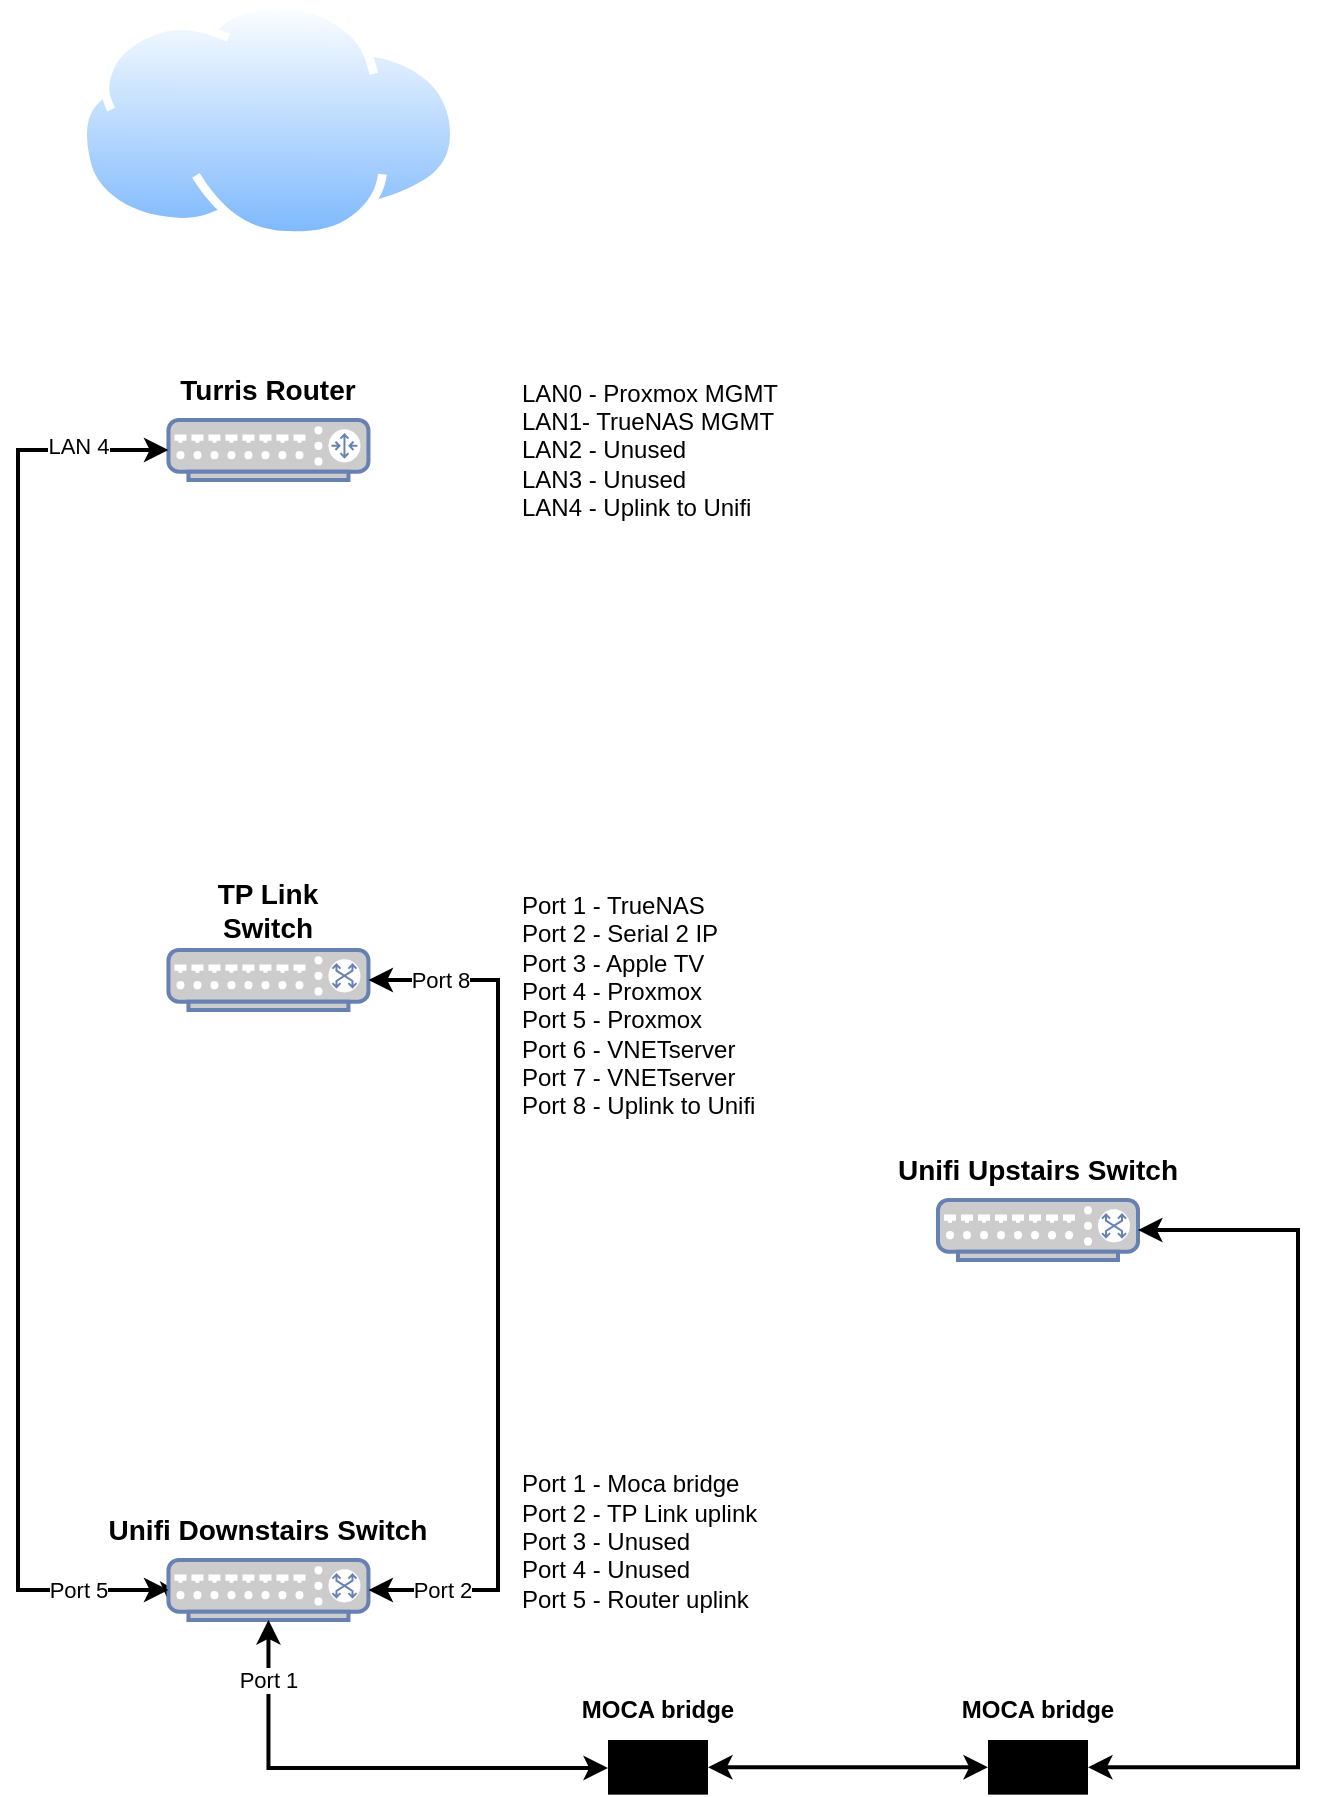 <mxfile version="28.1.1">
  <diagram name="Page-1" id="Apn31ridkfNWHUmYuSab">
    <mxGraphModel dx="1215" dy="1028" grid="1" gridSize="10" guides="1" tooltips="1" connect="1" arrows="1" fold="1" page="1" pageScale="1" pageWidth="850" pageHeight="1100" math="0" shadow="0">
      <root>
        <mxCell id="0" />
        <mxCell id="1" parent="0" />
        <mxCell id="e4cxs_YV8sIOofGE3uY1-174" value="" style="image;aspect=fixed;perimeter=ellipsePerimeter;html=1;align=center;shadow=0;dashed=0;spacingTop=3;image=img/lib/active_directory/internet_cloud.svg;" vertex="1" parent="1">
          <mxGeometry x="70" y="60" width="190.47" height="120" as="geometry" />
        </mxCell>
        <mxCell id="e4cxs_YV8sIOofGE3uY1-176" value="" style="fontColor=#0066CC;verticalAlign=top;verticalLabelPosition=bottom;labelPosition=center;align=center;html=1;outlineConnect=0;fillColor=#CCCCCC;strokeColor=#6881B3;gradientColor=none;gradientDirection=north;strokeWidth=2;shape=mxgraph.networks.switch;" vertex="1" parent="1">
          <mxGeometry x="115.23" y="535" width="100" height="30" as="geometry" />
        </mxCell>
        <mxCell id="e4cxs_YV8sIOofGE3uY1-177" value="" style="fontColor=#0066CC;verticalAlign=top;verticalLabelPosition=bottom;labelPosition=center;align=center;html=1;outlineConnect=0;fillColor=#CCCCCC;strokeColor=#6881B3;gradientColor=none;gradientDirection=north;strokeWidth=2;shape=mxgraph.networks.router;" vertex="1" parent="1">
          <mxGeometry x="115.23" y="270" width="100" height="30" as="geometry" />
        </mxCell>
        <mxCell id="e4cxs_YV8sIOofGE3uY1-217" style="edgeStyle=orthogonalEdgeStyle;rounded=0;orthogonalLoop=1;jettySize=auto;html=1;exitX=0;exitY=0.5;exitDx=0;exitDy=0;exitPerimeter=0;" edge="1" parent="1" source="e4cxs_YV8sIOofGE3uY1-178">
          <mxGeometry relative="1" as="geometry">
            <mxPoint x="115" y="860" as="targetPoint" />
          </mxGeometry>
        </mxCell>
        <mxCell id="e4cxs_YV8sIOofGE3uY1-178" value="" style="fontColor=#0066CC;verticalAlign=top;verticalLabelPosition=bottom;labelPosition=center;align=center;html=1;outlineConnect=0;fillColor=#CCCCCC;strokeColor=#6881B3;gradientColor=none;gradientDirection=north;strokeWidth=2;shape=mxgraph.networks.switch;" vertex="1" parent="1">
          <mxGeometry x="115.23" y="840" width="100" height="30" as="geometry" />
        </mxCell>
        <mxCell id="e4cxs_YV8sIOofGE3uY1-184" value="" style="fontColor=#0066CC;verticalAlign=top;verticalLabelPosition=bottom;labelPosition=center;align=center;html=1;outlineConnect=0;fillColor=#CCCCCC;strokeColor=#6881B3;gradientColor=none;gradientDirection=north;strokeWidth=2;shape=mxgraph.networks.switch;" vertex="1" parent="1">
          <mxGeometry x="500" y="660" width="100" height="30" as="geometry" />
        </mxCell>
        <mxCell id="e4cxs_YV8sIOofGE3uY1-188" value="" style="sketch=0;verticalLabelPosition=bottom;sketch=0;aspect=fixed;html=1;verticalAlign=top;strokeColor=none;fillColor=#000000;align=center;outlineConnect=0;pointerEvents=1;shape=mxgraph.citrix2.bridge;" vertex="1" parent="1">
          <mxGeometry x="335" y="930" width="50" height="27.32" as="geometry" />
        </mxCell>
        <mxCell id="e4cxs_YV8sIOofGE3uY1-198" value="LAN0 - Proxmox MGMT&lt;div&gt;LAN1- TrueNAS MGMT&lt;/div&gt;&lt;div&gt;LAN2 - Unused&lt;/div&gt;&lt;div&gt;LAN3 - Unused&lt;/div&gt;&lt;div&gt;LAN4 - Uplink to Unifi&lt;/div&gt;" style="text;strokeColor=none;align=left;fillColor=none;html=1;verticalAlign=middle;whiteSpace=wrap;rounded=0;" vertex="1" parent="1">
          <mxGeometry x="290" y="250" width="150" height="70" as="geometry" />
        </mxCell>
        <mxCell id="e4cxs_YV8sIOofGE3uY1-199" value="&lt;font style=&quot;font-size: 14px;&quot;&gt;&lt;b&gt;Turris Router&lt;/b&gt;&lt;/font&gt;" style="text;strokeColor=none;align=center;fillColor=none;html=1;verticalAlign=middle;whiteSpace=wrap;rounded=0;" vertex="1" parent="1">
          <mxGeometry x="115.23" y="240" width="100" height="30" as="geometry" />
        </mxCell>
        <mxCell id="e4cxs_YV8sIOofGE3uY1-200" value="&lt;font style=&quot;font-size: 14px;&quot;&gt;&lt;b&gt;TP Link Switch&lt;/b&gt;&lt;/font&gt;" style="text;strokeColor=none;align=center;fillColor=none;html=1;verticalAlign=middle;whiteSpace=wrap;rounded=0;" vertex="1" parent="1">
          <mxGeometry x="115.23" y="500" width="100" height="30" as="geometry" />
        </mxCell>
        <mxCell id="e4cxs_YV8sIOofGE3uY1-201" value="&lt;span style=&quot;font-size: 14px;&quot;&gt;&lt;b&gt;Unifi Downstairs Switch&lt;/b&gt;&lt;/span&gt;" style="text;strokeColor=none;align=center;fillColor=none;html=1;verticalAlign=middle;whiteSpace=wrap;rounded=0;" vertex="1" parent="1">
          <mxGeometry x="75.23" y="810" width="180" height="30" as="geometry" />
        </mxCell>
        <mxCell id="e4cxs_YV8sIOofGE3uY1-202" value="&lt;span style=&quot;font-size: 14px;&quot;&gt;&lt;b&gt;Unifi Upstairs&lt;/b&gt;&lt;/span&gt;&lt;b style=&quot;font-size: 14px; background-color: transparent; color: light-dark(rgb(0, 0, 0), rgb(255, 255, 255));&quot;&gt;&amp;nbsp;Switch&lt;/b&gt;" style="text;strokeColor=none;align=center;fillColor=none;html=1;verticalAlign=middle;whiteSpace=wrap;rounded=0;" vertex="1" parent="1">
          <mxGeometry x="460" y="630" width="180" height="30" as="geometry" />
        </mxCell>
        <mxCell id="e4cxs_YV8sIOofGE3uY1-203" value="&lt;b&gt;MOCA bridge&lt;/b&gt;" style="text;strokeColor=none;align=center;fillColor=none;html=1;verticalAlign=middle;whiteSpace=wrap;rounded=0;" vertex="1" parent="1">
          <mxGeometry x="320" y="900" width="80" height="30" as="geometry" />
        </mxCell>
        <mxCell id="e4cxs_YV8sIOofGE3uY1-211" value="" style="endArrow=classic;startArrow=classic;html=1;rounded=0;edgeStyle=elbowEdgeStyle;entryX=0;entryY=0.5;entryDx=0;entryDy=0;entryPerimeter=0;strokeWidth=2;exitX=0;exitY=0.5;exitDx=0;exitDy=0;exitPerimeter=0;" edge="1" parent="1" source="e4cxs_YV8sIOofGE3uY1-178" target="e4cxs_YV8sIOofGE3uY1-177">
          <mxGeometry width="50" height="50" relative="1" as="geometry">
            <mxPoint x="400" y="580" as="sourcePoint" />
            <mxPoint x="60" y="280" as="targetPoint" />
            <Array as="points">
              <mxPoint x="40" y="560" />
              <mxPoint x="20" y="570" />
            </Array>
          </mxGeometry>
        </mxCell>
        <mxCell id="e4cxs_YV8sIOofGE3uY1-214" value="LAN 4" style="edgeLabel;html=1;align=center;verticalAlign=middle;resizable=0;points=[];" vertex="1" connectable="0" parent="e4cxs_YV8sIOofGE3uY1-211">
          <mxGeometry x="0.873" y="2" relative="1" as="geometry">
            <mxPoint as="offset" />
          </mxGeometry>
        </mxCell>
        <mxCell id="e4cxs_YV8sIOofGE3uY1-215" value="Port 5" style="edgeLabel;html=1;align=center;verticalAlign=middle;resizable=0;points=[];" vertex="1" connectable="0" parent="e4cxs_YV8sIOofGE3uY1-211">
          <mxGeometry x="-0.852" relative="1" as="geometry">
            <mxPoint x="8" as="offset" />
          </mxGeometry>
        </mxCell>
        <mxCell id="e4cxs_YV8sIOofGE3uY1-220" value="" style="endArrow=classic;startArrow=classic;html=1;rounded=0;strokeWidth=2;edgeStyle=elbowEdgeStyle;entryX=1;entryY=0.5;entryDx=0;entryDy=0;entryPerimeter=0;exitX=1;exitY=0.5;exitDx=0;exitDy=0;exitPerimeter=0;strokeColor=default;" edge="1" parent="1" source="e4cxs_YV8sIOofGE3uY1-178" target="e4cxs_YV8sIOofGE3uY1-176">
          <mxGeometry width="50" height="50" relative="1" as="geometry">
            <mxPoint x="400" y="580" as="sourcePoint" />
            <mxPoint x="450" y="530" as="targetPoint" />
            <Array as="points">
              <mxPoint x="280" y="710" />
            </Array>
          </mxGeometry>
        </mxCell>
        <mxCell id="e4cxs_YV8sIOofGE3uY1-221" value="Port 8" style="edgeLabel;html=1;align=center;verticalAlign=middle;resizable=0;points=[];" vertex="1" connectable="0" parent="e4cxs_YV8sIOofGE3uY1-220">
          <mxGeometry x="0.873" y="-1" relative="1" as="geometry">
            <mxPoint x="8" y="1" as="offset" />
          </mxGeometry>
        </mxCell>
        <mxCell id="e4cxs_YV8sIOofGE3uY1-222" value="Port 2" style="edgeLabel;html=1;align=center;verticalAlign=middle;resizable=0;points=[];" vertex="1" connectable="0" parent="e4cxs_YV8sIOofGE3uY1-220">
          <mxGeometry x="-0.878" relative="1" as="geometry">
            <mxPoint x="10" as="offset" />
          </mxGeometry>
        </mxCell>
        <mxCell id="e4cxs_YV8sIOofGE3uY1-224" value="" style="endArrow=classic;startArrow=classic;html=1;rounded=0;strokeColor=#000000;fontColor=#E4FDE1;fillColor=#F45B69;edgeStyle=elbowEdgeStyle;elbow=vertical;exitX=0.5;exitY=1;exitDx=0;exitDy=0;exitPerimeter=0;strokeWidth=2;" edge="1" parent="1" source="e4cxs_YV8sIOofGE3uY1-178" target="e4cxs_YV8sIOofGE3uY1-188">
          <mxGeometry width="50" height="50" relative="1" as="geometry">
            <mxPoint x="400" y="580" as="sourcePoint" />
            <mxPoint x="450" y="530" as="targetPoint" />
            <Array as="points">
              <mxPoint x="220" y="944" />
            </Array>
          </mxGeometry>
        </mxCell>
        <mxCell id="e4cxs_YV8sIOofGE3uY1-228" value="&lt;font style=&quot;color: rgb(0, 0, 0);&quot;&gt;Port 1&lt;/font&gt;" style="edgeLabel;html=1;align=center;verticalAlign=middle;resizable=0;points=[];strokeColor=#028090;fontColor=#E4FDE1;fillColor=#F45B69;" vertex="1" connectable="0" parent="e4cxs_YV8sIOofGE3uY1-224">
          <mxGeometry x="-0.598" y="2" relative="1" as="geometry">
            <mxPoint x="-2" y="-19" as="offset" />
          </mxGeometry>
        </mxCell>
        <mxCell id="e4cxs_YV8sIOofGE3uY1-225" value="" style="sketch=0;verticalLabelPosition=bottom;sketch=0;aspect=fixed;html=1;verticalAlign=top;strokeColor=none;fillColor=#000000;align=center;outlineConnect=0;pointerEvents=1;shape=mxgraph.citrix2.bridge;" vertex="1" parent="1">
          <mxGeometry x="525" y="930" width="50" height="27.32" as="geometry" />
        </mxCell>
        <mxCell id="e4cxs_YV8sIOofGE3uY1-226" value="&lt;b&gt;MOCA bridge&lt;/b&gt;" style="text;strokeColor=none;align=center;fillColor=none;html=1;verticalAlign=middle;whiteSpace=wrap;rounded=0;" vertex="1" parent="1">
          <mxGeometry x="510" y="900" width="80" height="30" as="geometry" />
        </mxCell>
        <mxCell id="e4cxs_YV8sIOofGE3uY1-227" value="" style="endArrow=classic;startArrow=classic;html=1;rounded=0;strokeColor=#000000;fontColor=#E4FDE1;fillColor=#F45B69;strokeWidth=2;" edge="1" parent="1" source="e4cxs_YV8sIOofGE3uY1-188" target="e4cxs_YV8sIOofGE3uY1-225">
          <mxGeometry width="50" height="50" relative="1" as="geometry">
            <mxPoint x="400" y="580" as="sourcePoint" />
            <mxPoint x="450" y="530" as="targetPoint" />
          </mxGeometry>
        </mxCell>
        <mxCell id="e4cxs_YV8sIOofGE3uY1-229" value="Port 1 - TrueNAS&lt;div&gt;Port 2 - Serial 2 IP&lt;/div&gt;&lt;div&gt;Port 3 - Apple TV&lt;/div&gt;&lt;div&gt;Port 4 - Proxmox&lt;/div&gt;&lt;div&gt;Port 5 - Proxmox&lt;/div&gt;&lt;div&gt;Port 6 - VNETserver&lt;/div&gt;&lt;div&gt;Port 7 - VNETserver&lt;/div&gt;&lt;div&gt;Port 8 - Uplink to Unifi&lt;/div&gt;&lt;div&gt;&lt;br&gt;&lt;/div&gt;" style="text;strokeColor=none;align=left;fillColor=none;html=1;verticalAlign=middle;whiteSpace=wrap;rounded=0;" vertex="1" parent="1">
          <mxGeometry x="290" y="535" width="150" height="70" as="geometry" />
        </mxCell>
        <mxCell id="e4cxs_YV8sIOofGE3uY1-230" value="Port 1 - Moca bridge&lt;div&gt;Port 2 - TP Link uplink&lt;/div&gt;&lt;div&gt;Port 3 - Unused&lt;/div&gt;&lt;div&gt;Port 4 - Unused&lt;/div&gt;&lt;div&gt;Port 5 - Router uplink&lt;/div&gt;&lt;div&gt;&lt;br&gt;&lt;/div&gt;&lt;div&gt;&lt;br&gt;&lt;/div&gt;" style="text;strokeColor=none;align=left;fillColor=none;html=1;verticalAlign=middle;whiteSpace=wrap;rounded=0;" vertex="1" parent="1">
          <mxGeometry x="290" y="810" width="150" height="70" as="geometry" />
        </mxCell>
        <mxCell id="e4cxs_YV8sIOofGE3uY1-231" value="" style="endArrow=classic;startArrow=classic;html=1;rounded=0;strokeColor=#000000;fontColor=#E4FDE1;fillColor=#F45B69;edgeStyle=elbowEdgeStyle;entryX=1;entryY=0.5;entryDx=0;entryDy=0;entryPerimeter=0;strokeWidth=2;" edge="1" parent="1" source="e4cxs_YV8sIOofGE3uY1-225" target="e4cxs_YV8sIOofGE3uY1-184">
          <mxGeometry width="50" height="50" relative="1" as="geometry">
            <mxPoint x="670" y="950" as="sourcePoint" />
            <mxPoint x="450" y="550" as="targetPoint" />
            <Array as="points">
              <mxPoint x="680" y="810" />
            </Array>
          </mxGeometry>
        </mxCell>
      </root>
    </mxGraphModel>
  </diagram>
</mxfile>
